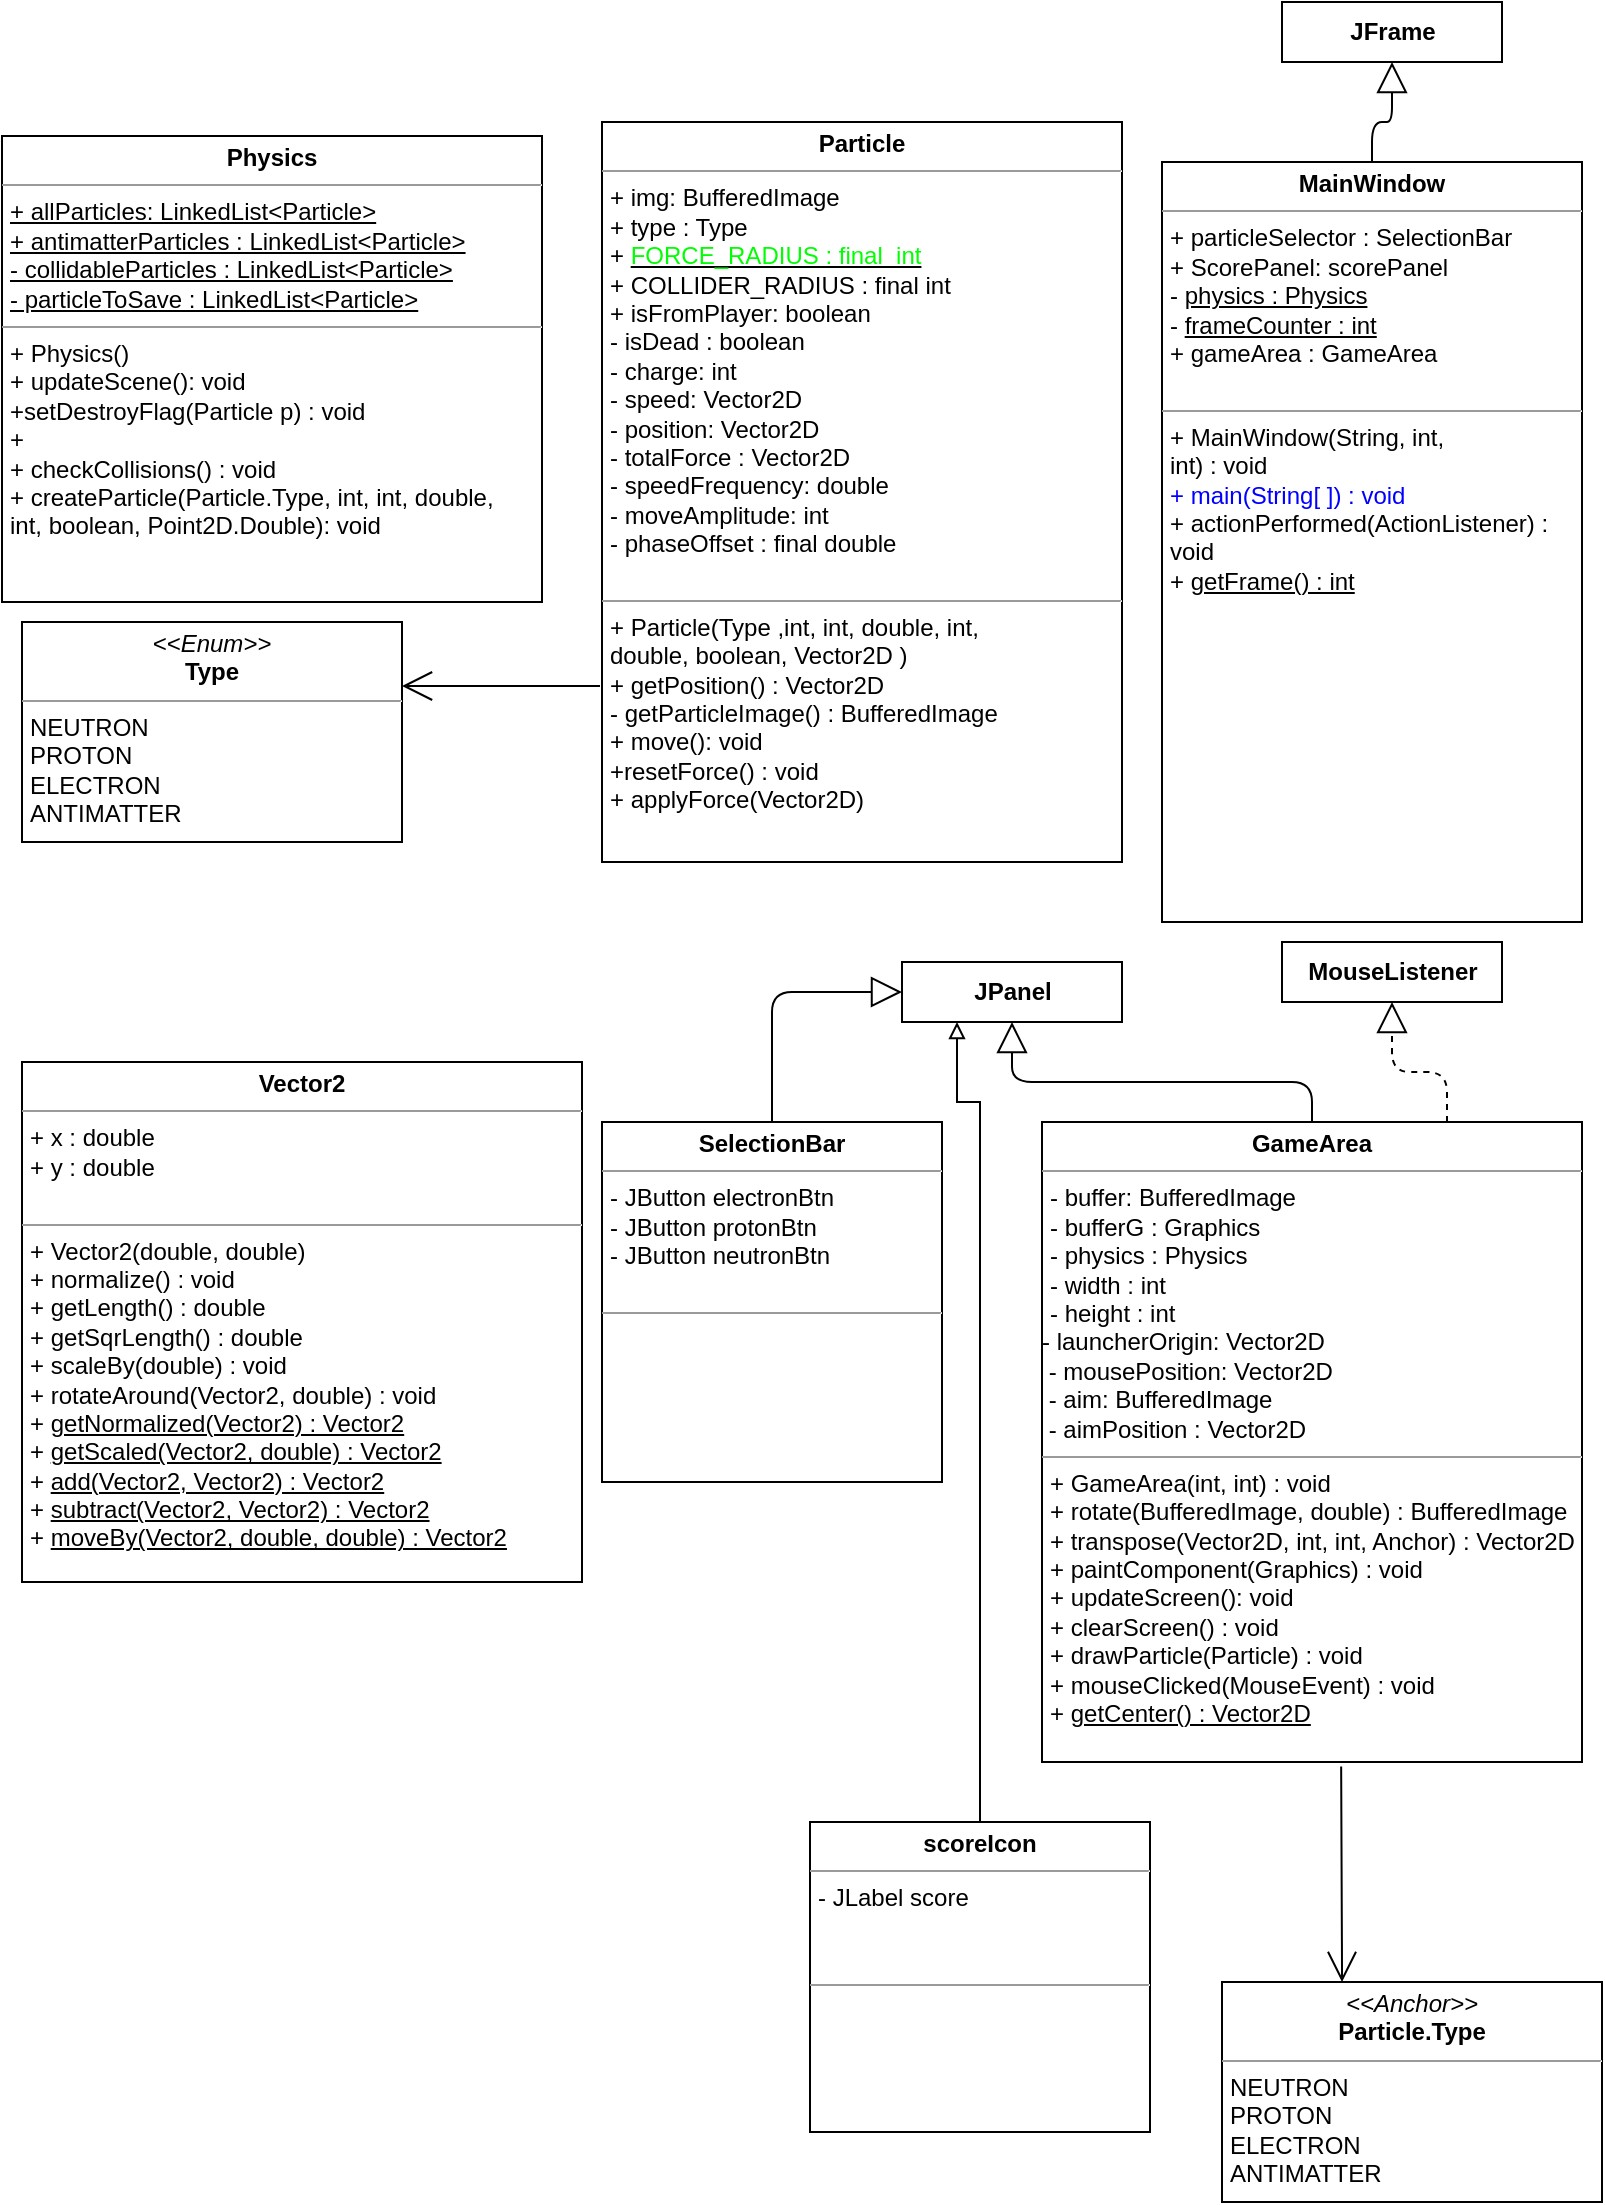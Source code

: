 <mxfile version="17.5.0" type="github">
  <diagram name="Page-1" id="c4acf3e9-155e-7222-9cf6-157b1a14988f">
    <mxGraphModel dx="1038" dy="547" grid="1" gridSize="10" guides="1" tooltips="1" connect="1" arrows="1" fold="1" page="1" pageScale="1" pageWidth="827" pageHeight="1169" background="none" math="0" shadow="0">
      <root>
        <mxCell id="0" />
        <mxCell id="1" parent="0" />
        <mxCell id="g8GdoXx0Vq0dUcJoJ4yB-1" value="&lt;p style=&quot;margin: 0px ; margin-top: 4px ; text-align: center&quot;&gt;&lt;b&gt;Physics&lt;/b&gt;&lt;/p&gt;&lt;hr size=&quot;1&quot;&gt;&lt;p style=&quot;margin: 0px ; margin-left: 4px&quot;&gt;&lt;u&gt;+ allParticles: LinkedList&amp;lt;Particle&amp;gt;&lt;/u&gt;&lt;/p&gt;&lt;p style=&quot;margin: 0px ; margin-left: 4px&quot;&gt;&lt;u&gt;+ antimatterParticles : LinkedList&amp;lt;Particle&amp;gt;&lt;/u&gt;&lt;/p&gt;&lt;p style=&quot;margin: 0px ; margin-left: 4px&quot;&gt;&lt;u&gt;- collidableParticles : LinkedList&amp;lt;Particle&amp;gt;&lt;/u&gt;&lt;br&gt;&lt;/p&gt;&lt;p style=&quot;margin: 0px ; margin-left: 4px&quot;&gt;&lt;u&gt;- particleToSave : LinkedList&amp;lt;Particle&amp;gt;&lt;/u&gt;&lt;/p&gt;&lt;hr size=&quot;1&quot;&gt;&lt;p style=&quot;margin: 0px ; margin-left: 4px&quot;&gt;+ Physics()&lt;/p&gt;&lt;p style=&quot;margin: 0px ; margin-left: 4px&quot;&gt;+ updateScene(): void&lt;/p&gt;&lt;p style=&quot;margin: 0px ; margin-left: 4px&quot;&gt;+setDestroyFlag(Particle p) : void&lt;/p&gt;&lt;p style=&quot;margin: 0px ; margin-left: 4px&quot;&gt;+&amp;nbsp;&lt;br&gt;+ checkCollisions() : void&lt;/p&gt;&lt;p style=&quot;margin: 0px ; margin-left: 4px&quot;&gt;&lt;span&gt;+ createParticle(Particle.Type, int, int, double,&lt;/span&gt;&lt;/p&gt;&lt;p style=&quot;margin: 0px ; margin-left: 4px&quot;&gt;&lt;span&gt;int, boolean, Point2D.Double): void&lt;/span&gt;&lt;/p&gt;" style="verticalAlign=top;align=left;overflow=fill;fontSize=12;fontFamily=Helvetica;html=1;rounded=0;shadow=0;comic=0;labelBackgroundColor=none;strokeWidth=1" parent="1" vertex="1">
          <mxGeometry x="10" y="87" width="270" height="233" as="geometry" />
        </mxCell>
        <mxCell id="g8GdoXx0Vq0dUcJoJ4yB-2" value="&lt;p style=&quot;margin: 4px 0px 0px ; text-align: center ; line-height: 1.2&quot;&gt;&lt;b style=&quot;line-height: 1.2&quot;&gt;Particle&lt;/b&gt;&lt;/p&gt;&lt;hr size=&quot;1&quot;&gt;&lt;p style=&quot;margin: 0px ; margin-left: 4px&quot;&gt;+ img: BufferedImage&lt;/p&gt;&lt;p style=&quot;margin: 0px 0px 0px 4px&quot;&gt;+ type : Type&lt;/p&gt;&lt;p style=&quot;margin: 0px 0px 0px 4px&quot;&gt;+&amp;nbsp;&lt;u&gt;&lt;font color=&quot;#00ff00&quot;&gt;FORCE_RADIUS : final&amp;nbsp; int&lt;/font&gt;&lt;/u&gt;&lt;/p&gt;&lt;p style=&quot;margin: 0px 0px 0px 4px&quot;&gt;+ COLLIDER_RADIUS : final int&lt;/p&gt;&lt;p style=&quot;margin: 0px 0px 0px 4px&quot;&gt;+ isFromPlayer: boolean&lt;/p&gt;&lt;p style=&quot;margin: 0px ; margin-left: 4px&quot;&gt;- isDead : boolean&lt;/p&gt;&lt;p style=&quot;margin: 0px ; margin-left: 4px&quot;&gt;- charge: int&lt;/p&gt;&lt;p style=&quot;margin: 0px ; margin-left: 4px&quot;&gt;- speed: Vector2D&amp;nbsp;&lt;/p&gt;&lt;p style=&quot;margin: 0px ; margin-left: 4px&quot;&gt;- position: Vector2D&lt;/p&gt;&lt;p style=&quot;margin: 0px ; margin-left: 4px&quot;&gt;- totalForce : Vector2D&lt;/p&gt;&lt;p style=&quot;margin: 0px ; margin-left: 4px&quot;&gt;- speedFrequency: double&lt;/p&gt;&lt;p style=&quot;margin: 0px ; margin-left: 4px&quot;&gt;- moveAmplitude: int&lt;/p&gt;&lt;p style=&quot;margin: 0px ; margin-left: 4px&quot;&gt;- phaseOffset : final double&lt;/p&gt;&lt;p style=&quot;margin: 0px ; margin-left: 4px&quot;&gt;&lt;br&gt;&lt;/p&gt;&lt;hr size=&quot;1&quot;&gt;&lt;p style=&quot;margin: 0px ; margin-left: 4px&quot;&gt;+ Particle(Type ,int, int, double, int,&lt;/p&gt;&lt;p style=&quot;margin: 0px ; margin-left: 4px&quot;&gt;&lt;span&gt;double, boolean, Vector2D )&lt;/span&gt;&lt;/p&gt;&lt;p style=&quot;margin: 0px ; margin-left: 4px&quot;&gt;&lt;span&gt;+ getPosition() : Vector2D&lt;/span&gt;&lt;/p&gt;&lt;p style=&quot;margin: 0px ; margin-left: 4px&quot;&gt;&lt;span&gt;- getParticleImage() : BufferedImage&lt;/span&gt;&lt;/p&gt;&lt;p style=&quot;margin: 0px ; margin-left: 4px&quot;&gt;+ move(): void&lt;/p&gt;&lt;p style=&quot;margin: 0px ; margin-left: 4px&quot;&gt;+resetForce() : void&lt;/p&gt;&lt;p style=&quot;margin: 0px ; margin-left: 4px&quot;&gt;+ applyForce(Vector2D)&lt;/p&gt;" style="verticalAlign=top;align=left;overflow=fill;fontSize=12;fontFamily=Helvetica;html=1;rounded=0;shadow=0;comic=0;labelBackgroundColor=none;strokeWidth=1" parent="1" vertex="1">
          <mxGeometry x="310" y="80" width="260" height="370" as="geometry" />
        </mxCell>
        <mxCell id="g8GdoXx0Vq0dUcJoJ4yB-3" style="edgeStyle=orthogonalEdgeStyle;rounded=1;orthogonalLoop=1;jettySize=auto;html=1;exitX=0.5;exitY=0;exitDx=0;exitDy=0;entryX=0.5;entryY=1;entryDx=0;entryDy=0;endArrow=block;endFill=0;strokeWidth=1;endSize=13;" parent="1" source="g8GdoXx0Vq0dUcJoJ4yB-4" target="g8GdoXx0Vq0dUcJoJ4yB-9" edge="1">
          <mxGeometry relative="1" as="geometry" />
        </mxCell>
        <mxCell id="g8GdoXx0Vq0dUcJoJ4yB-4" value="&lt;p style=&quot;margin: 0px ; margin-top: 4px ; text-align: center&quot;&gt;&lt;b&gt;MainWindow&lt;/b&gt;&lt;/p&gt;&lt;hr size=&quot;1&quot;&gt;&lt;p style=&quot;margin: 0px ; margin-left: 4px&quot;&gt;+ particleSelector : SelectionBar&lt;/p&gt;&lt;p style=&quot;margin: 0px ; margin-left: 4px&quot;&gt;+ ScorePanel: scorePanel&amp;nbsp;&lt;/p&gt;&lt;p style=&quot;margin: 0px ; margin-left: 4px&quot;&gt;- &lt;u&gt;physics : Physics&lt;/u&gt;&lt;/p&gt;&lt;p style=&quot;margin: 0px ; margin-left: 4px&quot;&gt;- &lt;u&gt;frameCounter : int&lt;/u&gt;&lt;/p&gt;&lt;p style=&quot;margin: 0px ; margin-left: 4px&quot;&gt;+ gameArea : GameArea&lt;/p&gt;&lt;p style=&quot;margin: 0px ; margin-left: 4px&quot;&gt;&lt;br&gt;&lt;/p&gt;&lt;hr size=&quot;1&quot;&gt;&lt;p style=&quot;margin: 0px ; margin-left: 4px&quot;&gt;+ MainWindow(String, int,&lt;/p&gt;&lt;p style=&quot;margin: 0px ; margin-left: 4px&quot;&gt;int) : void&lt;/p&gt;&lt;p style=&quot;margin: 0px ; margin-left: 4px&quot;&gt;&lt;font color=&quot;#0000ff&quot;&gt;+ main(String[ ]) : void&lt;/font&gt;&lt;/p&gt;&lt;p style=&quot;margin: 0px ; margin-left: 4px&quot;&gt;+ actionPerformed(ActionListener) :&lt;br&gt;void&lt;/p&gt;&lt;p style=&quot;margin: 0px ; margin-left: 4px&quot;&gt;+ &lt;u&gt;getFrame() : int&lt;/u&gt;&lt;/p&gt;" style="verticalAlign=top;align=left;overflow=fill;fontSize=12;fontFamily=Helvetica;html=1;rounded=0;shadow=0;comic=0;labelBackgroundColor=none;strokeWidth=1;labelBorderColor=none;perimeterSpacing=0;glass=0;sketch=0;" parent="1" vertex="1">
          <mxGeometry x="590" y="100" width="210" height="380" as="geometry" />
        </mxCell>
        <mxCell id="g8GdoXx0Vq0dUcJoJ4yB-5" value="&lt;p style=&quot;margin: 0px ; margin-top: 4px ; text-align: center&quot;&gt;&lt;i&gt;&amp;lt;&amp;lt;Enum&amp;gt;&amp;gt;&lt;/i&gt;&lt;br&gt;&lt;b&gt;Type&lt;/b&gt;&lt;/p&gt;&lt;hr size=&quot;1&quot;&gt;&lt;p style=&quot;margin: 0px ; margin-left: 4px&quot;&gt;NEUTRON&lt;/p&gt;&lt;p style=&quot;margin: 0px ; margin-left: 4px&quot;&gt;PROTON&lt;br&gt;ELECTRON&lt;/p&gt;&lt;p style=&quot;margin: 0px ; margin-left: 4px&quot;&gt;ANTIMATTER&lt;/p&gt;" style="verticalAlign=top;align=left;overflow=fill;fontSize=12;fontFamily=Helvetica;html=1;fillColor=#FFFFFF;noLabel=0;enumerate=0;expand=1;" parent="1" vertex="1">
          <mxGeometry x="20" y="330" width="190" height="110" as="geometry" />
        </mxCell>
        <mxCell id="g8GdoXx0Vq0dUcJoJ4yB-6" style="edgeStyle=orthogonalEdgeStyle;rounded=1;orthogonalLoop=1;jettySize=auto;html=1;endSize=0;endArrow=none;endFill=0;startArrow=open;startFill=0;targetPerimeterSpacing=0;startSize=13;orthogonal=1;" parent="1" source="g8GdoXx0Vq0dUcJoJ4yB-5" edge="1">
          <mxGeometry relative="1" as="geometry">
            <Array as="points">
              <mxPoint x="309" y="362" />
            </Array>
            <mxPoint x="540" y="490" as="sourcePoint" />
            <mxPoint x="309" y="362" as="targetPoint" />
          </mxGeometry>
        </mxCell>
        <mxCell id="g8GdoXx0Vq0dUcJoJ4yB-7" style="edgeStyle=orthogonalEdgeStyle;rounded=1;orthogonalLoop=1;jettySize=auto;html=1;exitX=0.75;exitY=0;exitDx=0;exitDy=0;entryX=0.5;entryY=1;entryDx=0;entryDy=0;endArrow=block;endFill=0;endSize=13;strokeWidth=1;dashed=1;" parent="1" source="g8GdoXx0Vq0dUcJoJ4yB-12" target="g8GdoXx0Vq0dUcJoJ4yB-10" edge="1">
          <mxGeometry relative="1" as="geometry" />
        </mxCell>
        <mxCell id="g8GdoXx0Vq0dUcJoJ4yB-8" style="edgeStyle=orthogonalEdgeStyle;rounded=1;orthogonalLoop=1;jettySize=auto;html=1;exitX=0.5;exitY=0;exitDx=0;exitDy=0;endArrow=block;endFill=0;endSize=13;strokeWidth=1;" parent="1" source="g8GdoXx0Vq0dUcJoJ4yB-12" target="g8GdoXx0Vq0dUcJoJ4yB-11" edge="1">
          <mxGeometry relative="1" as="geometry" />
        </mxCell>
        <mxCell id="g8GdoXx0Vq0dUcJoJ4yB-9" value="&lt;b&gt;JFrame&lt;/b&gt;" style="html=1;" parent="1" vertex="1">
          <mxGeometry x="650" y="20" width="110" height="30" as="geometry" />
        </mxCell>
        <mxCell id="g8GdoXx0Vq0dUcJoJ4yB-10" value="&lt;b&gt;MouseListener&lt;/b&gt;" style="html=1;" parent="1" vertex="1">
          <mxGeometry x="650" y="490" width="110" height="30" as="geometry" />
        </mxCell>
        <mxCell id="g8GdoXx0Vq0dUcJoJ4yB-11" value="&lt;b&gt;JPanel&lt;br&gt;&lt;/b&gt;" style="html=1;" parent="1" vertex="1">
          <mxGeometry x="460" y="500" width="110" height="30" as="geometry" />
        </mxCell>
        <mxCell id="g8GdoXx0Vq0dUcJoJ4yB-12" value="&lt;p style=&quot;margin: 0px ; margin-top: 4px ; text-align: center&quot;&gt;&lt;span style=&quot;font-weight: 700&quot;&gt;GameArea&lt;/span&gt;&lt;br&gt;&lt;/p&gt;&lt;hr size=&quot;1&quot;&gt;&lt;p style=&quot;margin: 0px ; margin-left: 4px&quot;&gt;- buffer: BufferedImage&lt;br style=&quot;padding: 0px ; margin: 0px&quot;&gt;- bufferG : Graphics&lt;br style=&quot;padding: 0px ; margin: 0px&quot;&gt;- physics : Physics&lt;br style=&quot;padding: 0px ; margin: 0px&quot;&gt;- width : int&lt;br style=&quot;padding: 0px ; margin: 0px&quot;&gt;- height : int&lt;/p&gt;&lt;div style=&quot;padding: 0px ; margin: 0px&quot;&gt;&lt;div style=&quot;padding: 0px ; margin: 0px&quot;&gt;- launcherOrigin:&amp;nbsp;&lt;span&gt;Vector2D&lt;/span&gt;&lt;/div&gt;&lt;div style=&quot;padding: 0px ; margin: 0px&quot;&gt;&amp;nbsp;- mousePosition:&amp;nbsp;&lt;span&gt;Vector2D&lt;/span&gt;&lt;/div&gt;&lt;div style=&quot;padding: 0px ; margin: 0px&quot;&gt;&amp;nbsp;- aim:&amp;nbsp;&lt;span&gt;BufferedImage&lt;/span&gt;&lt;/div&gt;&lt;div style=&quot;padding: 0px ; margin: 0px&quot;&gt;&amp;nbsp;- aimPosition :&amp;nbsp;&lt;span&gt;Vector2D&lt;/span&gt;&lt;/div&gt;&lt;/div&gt;&lt;hr size=&quot;1&quot;&gt;&lt;p style=&quot;margin: 0px ; margin-left: 4px&quot;&gt;+ GameArea(int, int) : void&lt;/p&gt;&lt;p style=&quot;margin: 0px ; margin-left: 4px&quot;&gt;+ rotate(BufferedImage, double) : BufferedImage&lt;/p&gt;&lt;p style=&quot;margin: 0px ; margin-left: 4px&quot;&gt;+ transpose(Vector2D, int, int, Anchor) : Vector2D&lt;br style=&quot;padding: 0px ; margin: 0px&quot;&gt;+ paintComponent(Graphics) : void&lt;br style=&quot;padding: 0px ; margin: 0px&quot;&gt;+ updateScreen(): void&lt;br style=&quot;padding: 0px ; margin: 0px&quot;&gt;+ clearScreen() : void&lt;br style=&quot;padding: 0px ; margin: 0px&quot;&gt;+ drawParticle(Particle) : void&lt;br style=&quot;padding: 0px ; margin: 0px&quot;&gt;+ mouseClicked(MouseEvent) : void&lt;br&gt;&lt;/p&gt;&lt;p style=&quot;margin: 0px ; margin-left: 4px&quot;&gt;+ &lt;u&gt;getCenter() : Vector2D&lt;/u&gt;&lt;/p&gt;&lt;p style=&quot;margin: 0px ; margin-left: 4px&quot;&gt;&lt;br&gt;&lt;/p&gt;" style="verticalAlign=top;align=left;overflow=fill;fontSize=12;fontFamily=Helvetica;html=1;rounded=0;shadow=0;comic=0;labelBackgroundColor=none;strokeWidth=1" parent="1" vertex="1">
          <mxGeometry x="530" y="580" width="270" height="320" as="geometry" />
        </mxCell>
        <mxCell id="g8GdoXx0Vq0dUcJoJ4yB-13" value="&lt;p style=&quot;margin: 0px ; margin-top: 4px ; text-align: center&quot;&gt;&lt;span style=&quot;font-weight: 700&quot;&gt;SelectionBar&lt;/span&gt;&lt;br&gt;&lt;/p&gt;&lt;hr size=&quot;1&quot;&gt;&lt;p style=&quot;margin: 0px ; margin-left: 4px&quot;&gt;- JButton electronBtn&lt;/p&gt;&lt;p style=&quot;margin: 0px ; margin-left: 4px&quot;&gt;- JButton protonBtn&lt;/p&gt;&lt;p style=&quot;margin: 0px ; margin-left: 4px&quot;&gt;- JButton neutronBtn&lt;/p&gt;&lt;div style=&quot;padding: 0px ; margin: 0px&quot;&gt;&lt;br style=&quot;padding: 0px ; margin: 0px&quot;&gt;&lt;/div&gt;&lt;hr size=&quot;1&quot;&gt;&lt;p style=&quot;margin: 0px ; margin-left: 4px&quot;&gt;&lt;br&gt;&lt;/p&gt;" style="verticalAlign=top;align=left;overflow=fill;fontSize=12;fontFamily=Helvetica;html=1;rounded=0;shadow=0;comic=0;labelBackgroundColor=none;strokeWidth=1" parent="1" vertex="1">
          <mxGeometry x="310" y="580" width="170" height="180" as="geometry" />
        </mxCell>
        <mxCell id="g8GdoXx0Vq0dUcJoJ4yB-14" style="edgeStyle=orthogonalEdgeStyle;rounded=1;orthogonalLoop=1;jettySize=auto;html=1;exitX=0.5;exitY=0;exitDx=0;exitDy=0;endArrow=block;endFill=0;endSize=13;strokeWidth=1;entryX=0;entryY=0.5;entryDx=0;entryDy=0;" parent="1" source="g8GdoXx0Vq0dUcJoJ4yB-13" target="g8GdoXx0Vq0dUcJoJ4yB-11" edge="1">
          <mxGeometry relative="1" as="geometry">
            <mxPoint x="665" y="590" as="sourcePoint" />
            <mxPoint x="525" y="540" as="targetPoint" />
          </mxGeometry>
        </mxCell>
        <mxCell id="g8GdoXx0Vq0dUcJoJ4yB-15" value="&lt;p style=&quot;margin: 0px ; margin-top: 4px ; text-align: center&quot;&gt;&lt;span style=&quot;font-weight: 700&quot;&gt;Vector2&lt;/span&gt;&lt;br&gt;&lt;/p&gt;&lt;hr size=&quot;1&quot;&gt;&lt;p style=&quot;margin: 0px ; margin-left: 4px&quot;&gt;+ x : double&lt;/p&gt;&lt;p style=&quot;margin: 0px ; margin-left: 4px&quot;&gt;+ y : double&lt;/p&gt;&lt;div style=&quot;padding: 0px ; margin: 0px&quot;&gt;&lt;br style=&quot;padding: 0px ; margin: 0px&quot;&gt;&lt;/div&gt;&lt;hr size=&quot;1&quot;&gt;&lt;p style=&quot;margin: 0px ; margin-left: 4px&quot;&gt;+ Vector2(double, double)&lt;/p&gt;&lt;p style=&quot;margin: 0px ; margin-left: 4px&quot;&gt;+ normalize() : void&lt;/p&gt;&lt;p style=&quot;margin: 0px ; margin-left: 4px&quot;&gt;+ getLength() : double&lt;/p&gt;&lt;p style=&quot;margin: 0px ; margin-left: 4px&quot;&gt;+ getSqrLength() : double&lt;/p&gt;&lt;p style=&quot;margin: 0px ; margin-left: 4px&quot;&gt;+ scaleBy(double) : void&lt;/p&gt;&lt;p style=&quot;margin: 0px ; margin-left: 4px&quot;&gt;+ rotateAround(Vector2, double) : void&lt;/p&gt;&lt;p style=&quot;margin: 0px ; margin-left: 4px&quot;&gt;+ &lt;u&gt;getNormalized(Vector2) : Vector2&lt;/u&gt;&lt;/p&gt;&lt;p style=&quot;margin: 0px ; margin-left: 4px&quot;&gt;+ &lt;u&gt;getScaled(Vector2, double) : Vector2&lt;/u&gt;&lt;/p&gt;&lt;p style=&quot;margin: 0px ; margin-left: 4px&quot;&gt;+&amp;nbsp;&lt;u&gt;add(Vector2, Vector2) : Vector2&lt;/u&gt;&lt;u&gt;&lt;br&gt;&lt;/u&gt;&lt;/p&gt;&lt;p style=&quot;margin: 0px ; margin-left: 4px&quot;&gt;+&amp;nbsp;&lt;u&gt;subtract(Vector2, Vector2) : Vector2&lt;/u&gt;&lt;u&gt;&lt;br&gt;&lt;/u&gt;&lt;/p&gt;&lt;p style=&quot;margin: 0px ; margin-left: 4px&quot;&gt;+&amp;nbsp;&lt;u&gt;moveBy(Vector2, double, double) : Vector2&lt;/u&gt;&lt;br&gt;&lt;/p&gt;" style="verticalAlign=top;align=left;overflow=fill;fontSize=12;fontFamily=Helvetica;html=1;rounded=0;shadow=0;comic=0;labelBackgroundColor=none;strokeWidth=1" parent="1" vertex="1">
          <mxGeometry x="20" y="550" width="280" height="260" as="geometry" />
        </mxCell>
        <mxCell id="upYhmffT_i3gStX0wHQ3-1" style="edgeStyle=orthogonalEdgeStyle;rounded=0;orthogonalLoop=1;jettySize=auto;html=1;exitX=0.5;exitY=0;exitDx=0;exitDy=0;entryX=0.25;entryY=1;entryDx=0;entryDy=0;endArrow=block;endFill=0;" parent="1" source="60L3q6I2cUSp0BgzVtdI-22" target="g8GdoXx0Vq0dUcJoJ4yB-11" edge="1">
          <mxGeometry relative="1" as="geometry">
            <Array as="points">
              <mxPoint x="499" y="570" />
              <mxPoint x="488" y="570" />
            </Array>
          </mxGeometry>
        </mxCell>
        <mxCell id="60L3q6I2cUSp0BgzVtdI-22" value="&lt;p style=&quot;margin: 0px ; margin-top: 4px ; text-align: center&quot;&gt;&lt;b&gt;scoreIcon&lt;/b&gt;&lt;/p&gt;&lt;hr size=&quot;1&quot;&gt;&lt;p style=&quot;margin: 0px ; margin-left: 4px&quot;&gt;- JLabel score&lt;/p&gt;&lt;p style=&quot;margin: 0px ; margin-left: 4px&quot;&gt;&lt;br&gt;&lt;/p&gt;&lt;div style=&quot;padding: 0px ; margin: 0px&quot;&gt;&lt;br style=&quot;padding: 0px ; margin: 0px&quot;&gt;&lt;/div&gt;&lt;hr size=&quot;1&quot;&gt;&lt;p style=&quot;margin: 0px ; margin-left: 4px&quot;&gt;&lt;br&gt;&lt;/p&gt;" style="verticalAlign=top;align=left;overflow=fill;fontSize=12;fontFamily=Helvetica;html=1;rounded=0;shadow=0;comic=0;labelBackgroundColor=none;strokeWidth=1" parent="1" vertex="1">
          <mxGeometry x="414" y="930" width="170" height="155" as="geometry" />
        </mxCell>
        <mxCell id="NWh__X1_cvJCV7QlnQFs-2" value="&lt;p style=&quot;margin: 0px ; margin-top: 4px ; text-align: center&quot;&gt;&lt;i&gt;&amp;lt;&amp;lt;Anchor&amp;gt;&amp;gt;&lt;/i&gt;&lt;br&gt;&lt;b&gt;Particle.Type&lt;/b&gt;&lt;/p&gt;&lt;hr size=&quot;1&quot;&gt;&lt;p style=&quot;margin: 0px ; margin-left: 4px&quot;&gt;NEUTRON&lt;/p&gt;&lt;p style=&quot;margin: 0px ; margin-left: 4px&quot;&gt;PROTON&lt;br&gt;ELECTRON&lt;/p&gt;&lt;p style=&quot;margin: 0px ; margin-left: 4px&quot;&gt;ANTIMATTER&lt;/p&gt;" style="verticalAlign=top;align=left;overflow=fill;fontSize=12;fontFamily=Helvetica;html=1;fillColor=#FFFFFF;noLabel=0;enumerate=0;expand=1;" vertex="1" parent="1">
          <mxGeometry x="620" y="1010" width="190" height="110" as="geometry" />
        </mxCell>
        <mxCell id="NWh__X1_cvJCV7QlnQFs-4" style="edgeStyle=orthogonalEdgeStyle;rounded=1;orthogonalLoop=1;jettySize=auto;html=1;endSize=0;endArrow=none;endFill=0;startArrow=open;startFill=0;targetPerimeterSpacing=0;startSize=13;orthogonal=1;entryX=0.554;entryY=1.007;entryDx=0;entryDy=0;entryPerimeter=0;" edge="1" parent="1" source="NWh__X1_cvJCV7QlnQFs-2" target="g8GdoXx0Vq0dUcJoJ4yB-12">
          <mxGeometry relative="1" as="geometry">
            <Array as="points">
              <mxPoint x="680" y="1000" />
              <mxPoint x="680" y="1000" />
            </Array>
            <mxPoint x="690" y="990" as="sourcePoint" />
            <mxPoint x="754.5" y="970" as="targetPoint" />
          </mxGeometry>
        </mxCell>
      </root>
    </mxGraphModel>
  </diagram>
</mxfile>
